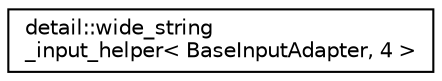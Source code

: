 digraph "Graphical Class Hierarchy"
{
 // LATEX_PDF_SIZE
  edge [fontname="Helvetica",fontsize="10",labelfontname="Helvetica",labelfontsize="10"];
  node [fontname="Helvetica",fontsize="10",shape=record];
  rankdir="LR";
  Node0 [label="detail::wide_string\l_input_helper\< BaseInputAdapter, 4 \>",height=0.2,width=0.4,color="black", fillcolor="white", style="filled",URL="$structdetail_1_1wide__string__input__helper_3_01BaseInputAdapter_00_014_01_4.html",tooltip=" "];
}
